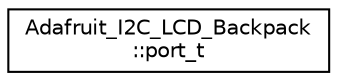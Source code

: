 digraph "Graphical Class Hierarchy"
{
  edge [fontname="Helvetica",fontsize="10",labelfontname="Helvetica",labelfontsize="10"];
  node [fontname="Helvetica",fontsize="10",shape=record];
  rankdir="LR";
  Node1 [label="Adafruit_I2C_LCD_Backpack\l::port_t",height=0.2,width=0.4,color="black", fillcolor="white", style="filled",URL="$d0/de3/unionAdafruit__I2C__LCD__Backpack_1_1port__t.html"];
}
